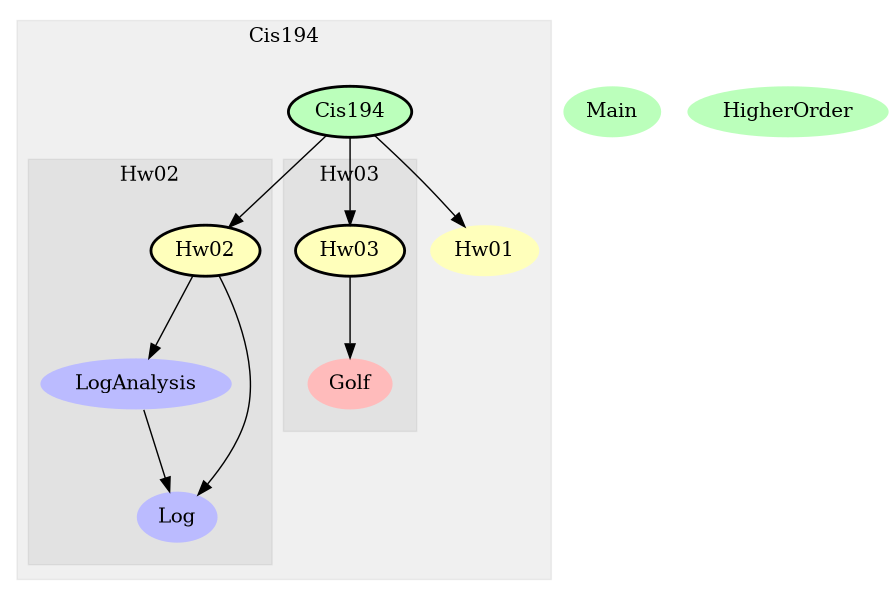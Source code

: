 digraph G {
	graph [bb="0,0,616.45,410.67",
		ratio=fill,
		size="6,4"
	];
	node [label="\N"];
	subgraph cluster_0 {
		graph [bb="236.45,10.331,608.45,400.34",
			color="#0000000F",
			label=Cis194,
			lheight=0.21,
			lp="422.45,388.84",
			lwidth=0.71,
			style=filled
		];
		subgraph cluster_1 {
			graph [bb="328.45,20.662,500.45,303.48",
				color="#0000000F",
				label=Hw02,
				lheight=0.21,
				lp="414.45,291.98",
				lwidth=0.60,
				style=filled
			];
			u2			 [fillcolor="#ffffbb",
				height=0.5,
				label=Hw02,
				pos="429.45,240.33",
				style="filled,bold",
				width=1.0652];
			u3			 [fillcolor="#bbbbff",
				height=0.5,
				label=LogAnalysis,
				penwidth=0,
				pos="404.45,147.33",
				style=filled,
				width=1.8776];
			u2 -> u3			 [pos="e,409.13,165.37 424.74,222.21 421.11,209 416.02,190.46 411.84,175.25"];
			u4			 [fillcolor="#bbbbff",
				height=0.5,
				label=Log,
				penwidth=0,
				pos="433.45,54.331",
				style=filled,
				width=0.79437];
			u2 -> u4			 [pos="e,448.41,70.013 444.91,223.61 457.49,209.62 474.3,187.94 481.45,165.33 487.34,146.69 487.49,139.93 481.45,121.33 476.18,105.13 465.27,\
89.586 455.18,77.657"];
			u3 -> u4			 [pos="e,428.11,72.063 409.9,129.21 414.14,115.91 420.1,97.221 424.96,81.966"];
		}
		subgraph cluster_2 {
			graph [bb="508.45,113.64,600.45,303.48",
				color="#0000000F",
				label=Hw03,
				lheight=0.21,
				lp="554.45,291.98",
				lwidth=0.60,
				style=filled
			];
			u5			 [fillcolor="#ffffbb",
				height=0.5,
				label=Hw03,
				pos="554.45,240.33",
				style="filled,bold",
				width=1.0652];
			u6			 [fillcolor="#ffbbbb",
				height=0.5,
				label=Golf,
				penwidth=0,
				pos="554.45,147.33",
				style=filled,
				width=0.83048];
			u5 -> u6			 [pos="e,554.45,165.37 554.45,222.21 554.45,209.12 554.45,190.81 554.45,175.69"];
		}
		u0		 [fillcolor="#bbffbb",
			height=0.5,
			label=Cis194,
			pos="429.45,337.33",
			style="filled,bold",
			width=1.2096];
		u1		 [fillcolor="#ffffbb",
			height=0.5,
			label=Hw01,
			penwidth=0,
			pos="282.45,240.33",
			style=filled,
			width=1.0652];
		u0 -> u1		 [pos="e,293.84,257.64 396.26,325.67 374.56,317.73 346.29,305.47 324.45,289.33 315.5,282.72 307.1,273.9 300.2,265.63"];
		u0 -> u2		 [pos="e,429.45,258.65 429.45,318.91 429.45,304.98 429.45,285.19 429.45,269.09"];
		u0 -> u5		 [pos="e,539.43,257.33 454.28,322.51 469.31,313.73 488.57,301.71 504.45,289.33 514.04,281.85 523.85,272.8 532.21,264.58"];
	}
	u7	 [fillcolor="#bbffbb",
		height=0.5,
		label=Main,
		penwidth=0,
		pos="34.447,337.33",
		style=filled,
		width=0.95686];
	u8	 [fillcolor="#bbffbb",
		height=0.5,
		label=HigherOrder,
		penwidth=0,
		pos="157.45,337.33",
		style=filled,
		width=1.9679];
}
